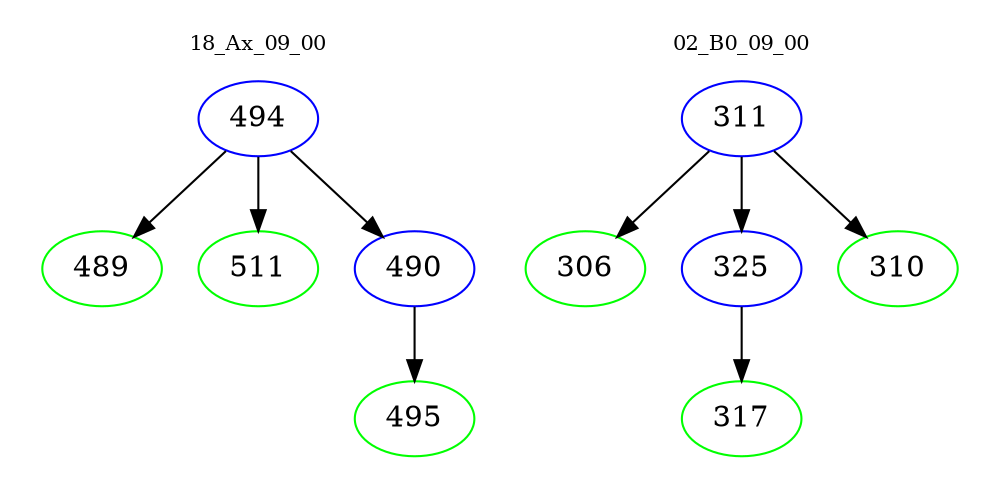 digraph{
subgraph cluster_0 {
color = white
label = "18_Ax_09_00";
fontsize=10;
T0_494 [label="494", color="blue"]
T0_494 -> T0_489 [color="black"]
T0_489 [label="489", color="green"]
T0_494 -> T0_511 [color="black"]
T0_511 [label="511", color="green"]
T0_494 -> T0_490 [color="black"]
T0_490 [label="490", color="blue"]
T0_490 -> T0_495 [color="black"]
T0_495 [label="495", color="green"]
}
subgraph cluster_1 {
color = white
label = "02_B0_09_00";
fontsize=10;
T1_311 [label="311", color="blue"]
T1_311 -> T1_306 [color="black"]
T1_306 [label="306", color="green"]
T1_311 -> T1_325 [color="black"]
T1_325 [label="325", color="blue"]
T1_325 -> T1_317 [color="black"]
T1_317 [label="317", color="green"]
T1_311 -> T1_310 [color="black"]
T1_310 [label="310", color="green"]
}
}
